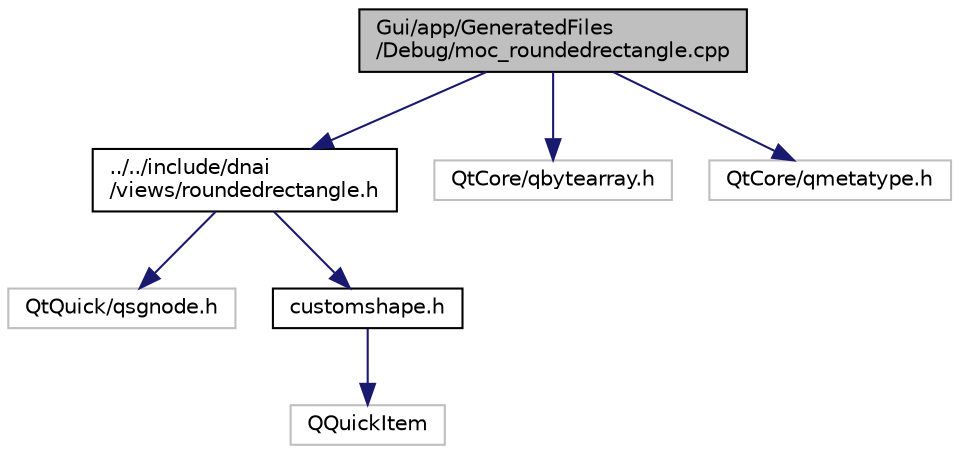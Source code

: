 digraph "Gui/app/GeneratedFiles/Debug/moc_roundedrectangle.cpp"
{
  edge [fontname="Helvetica",fontsize="10",labelfontname="Helvetica",labelfontsize="10"];
  node [fontname="Helvetica",fontsize="10",shape=record];
  Node1 [label="Gui/app/GeneratedFiles\l/Debug/moc_roundedrectangle.cpp",height=0.2,width=0.4,color="black", fillcolor="grey75", style="filled", fontcolor="black"];
  Node1 -> Node2 [color="midnightblue",fontsize="10",style="solid",fontname="Helvetica"];
  Node2 [label="../../include/dnai\l/views/roundedrectangle.h",height=0.2,width=0.4,color="black", fillcolor="white", style="filled",URL="$roundedrectangle_8h.html"];
  Node2 -> Node3 [color="midnightblue",fontsize="10",style="solid",fontname="Helvetica"];
  Node3 [label="QtQuick/qsgnode.h",height=0.2,width=0.4,color="grey75", fillcolor="white", style="filled"];
  Node2 -> Node4 [color="midnightblue",fontsize="10",style="solid",fontname="Helvetica"];
  Node4 [label="customshape.h",height=0.2,width=0.4,color="black", fillcolor="white", style="filled",URL="$customshape_8h.html"];
  Node4 -> Node5 [color="midnightblue",fontsize="10",style="solid",fontname="Helvetica"];
  Node5 [label="QQuickItem",height=0.2,width=0.4,color="grey75", fillcolor="white", style="filled"];
  Node1 -> Node6 [color="midnightblue",fontsize="10",style="solid",fontname="Helvetica"];
  Node6 [label="QtCore/qbytearray.h",height=0.2,width=0.4,color="grey75", fillcolor="white", style="filled"];
  Node1 -> Node7 [color="midnightblue",fontsize="10",style="solid",fontname="Helvetica"];
  Node7 [label="QtCore/qmetatype.h",height=0.2,width=0.4,color="grey75", fillcolor="white", style="filled"];
}
